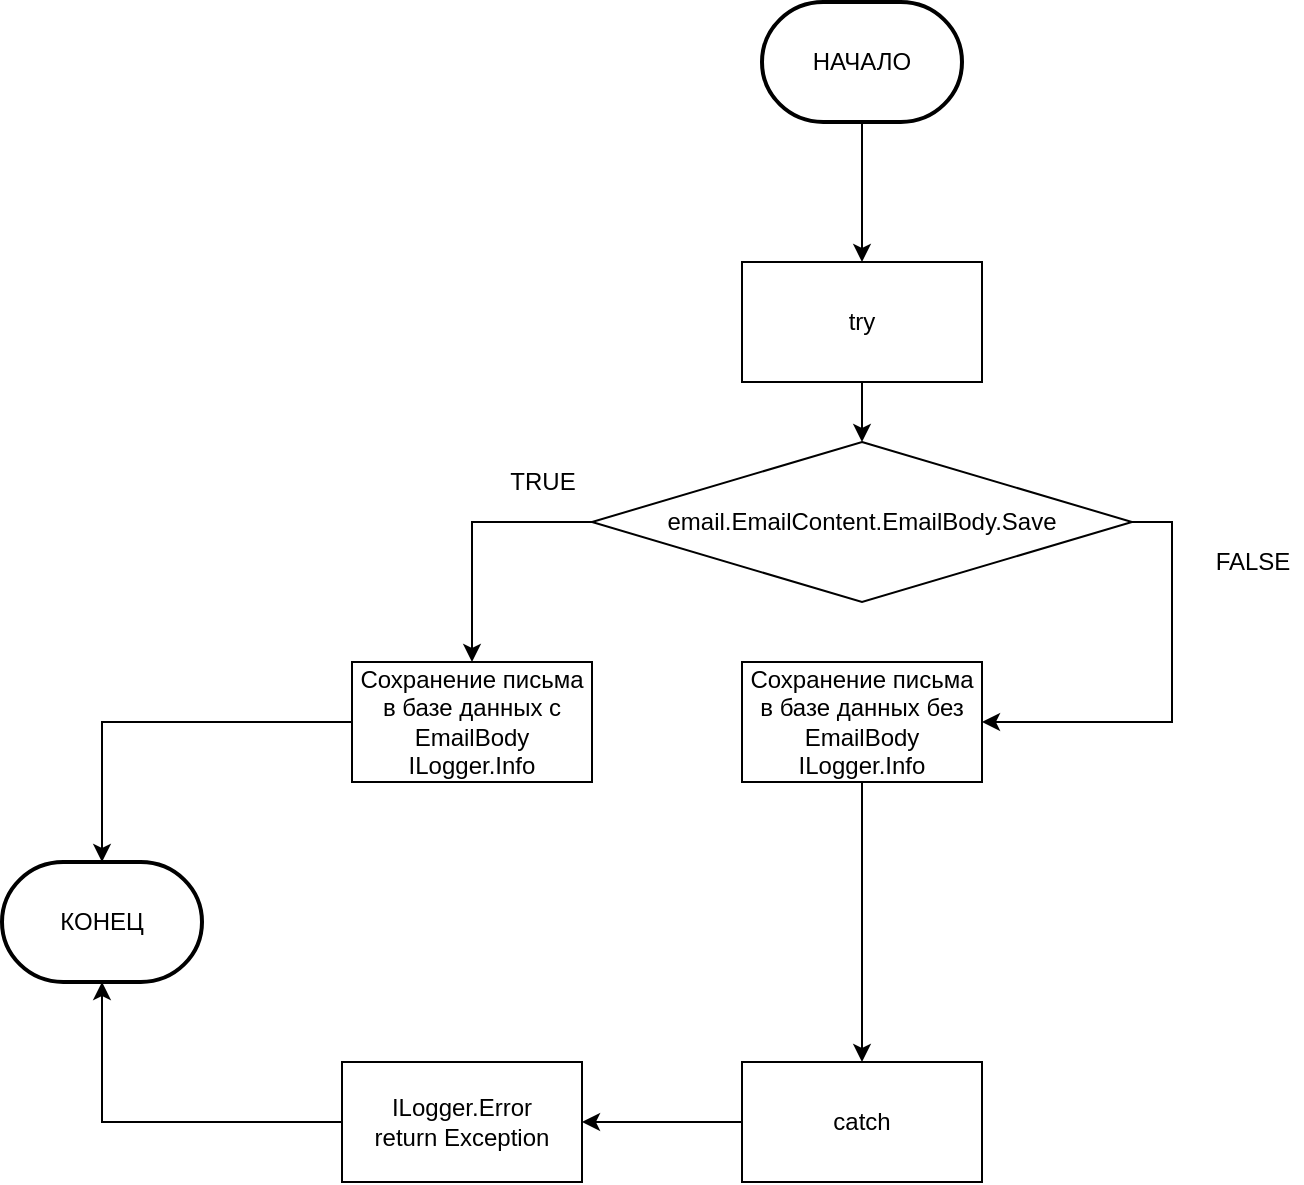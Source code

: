 <mxfile version="13.9.9" type="device"><diagram id="c-FRxgVuWrYZBs8QC0B8" name="Страница 1"><mxGraphModel dx="1679" dy="494" grid="1" gridSize="10" guides="1" tooltips="1" connect="1" arrows="1" fold="1" page="1" pageScale="1" pageWidth="827" pageHeight="1169" math="0" shadow="0"><root><mxCell id="0"/><mxCell id="1" parent="0"/><mxCell id="DSg4kV2XxtrVXXKdeOVg-1" style="edgeStyle=orthogonalEdgeStyle;rounded=0;orthogonalLoop=1;jettySize=auto;html=1;" edge="1" parent="1" source="cHyv8W8MR0t4d3QRtenM-1" target="cHyv8W8MR0t4d3QRtenM-7"><mxGeometry relative="1" as="geometry"/></mxCell><mxCell id="cHyv8W8MR0t4d3QRtenM-1" value="НАЧАЛО" style="strokeWidth=2;html=1;shape=mxgraph.flowchart.terminator;whiteSpace=wrap;" parent="1" vertex="1"><mxGeometry x="330" y="40" width="100" height="60" as="geometry"/></mxCell><mxCell id="cHyv8W8MR0t4d3QRtenM-11" style="edgeStyle=orthogonalEdgeStyle;rounded=0;orthogonalLoop=1;jettySize=auto;html=1;entryX=0.5;entryY=0;entryDx=0;entryDy=0;" parent="1" source="cHyv8W8MR0t4d3QRtenM-5" target="cHyv8W8MR0t4d3QRtenM-10" edge="1"><mxGeometry relative="1" as="geometry"/></mxCell><mxCell id="cHyv8W8MR0t4d3QRtenM-5" value="Сохранение письма в базе данных без EmailBody&lt;br&gt;ILogger.Info" style="rounded=0;whiteSpace=wrap;html=1;" parent="1" vertex="1"><mxGeometry x="320" y="370" width="120" height="60" as="geometry"/></mxCell><mxCell id="DSg4kV2XxtrVXXKdeOVg-3" style="edgeStyle=orthogonalEdgeStyle;rounded=0;orthogonalLoop=1;jettySize=auto;html=1;exitX=0.5;exitY=1;exitDx=0;exitDy=0;" edge="1" parent="1" source="cHyv8W8MR0t4d3QRtenM-7" target="DSg4kV2XxtrVXXKdeOVg-2"><mxGeometry relative="1" as="geometry"/></mxCell><mxCell id="cHyv8W8MR0t4d3QRtenM-7" value="try" style="rounded=0;whiteSpace=wrap;html=1;" parent="1" vertex="1"><mxGeometry x="320" y="170" width="120" height="60" as="geometry"/></mxCell><mxCell id="cHyv8W8MR0t4d3QRtenM-16" style="edgeStyle=orthogonalEdgeStyle;rounded=0;orthogonalLoop=1;jettySize=auto;html=1;entryX=1;entryY=0.5;entryDx=0;entryDy=0;" parent="1" source="cHyv8W8MR0t4d3QRtenM-10" target="cHyv8W8MR0t4d3QRtenM-14" edge="1"><mxGeometry relative="1" as="geometry"/></mxCell><mxCell id="cHyv8W8MR0t4d3QRtenM-10" value="catch" style="rounded=0;whiteSpace=wrap;html=1;" parent="1" vertex="1"><mxGeometry x="320" y="570" width="120" height="60" as="geometry"/></mxCell><mxCell id="DSg4kV2XxtrVXXKdeOVg-9" style="edgeStyle=orthogonalEdgeStyle;rounded=0;orthogonalLoop=1;jettySize=auto;html=1;entryX=0.5;entryY=1;entryDx=0;entryDy=0;entryPerimeter=0;" edge="1" parent="1" source="cHyv8W8MR0t4d3QRtenM-14" target="cHyv8W8MR0t4d3QRtenM-15"><mxGeometry relative="1" as="geometry"/></mxCell><mxCell id="cHyv8W8MR0t4d3QRtenM-14" value="ILogger.Error&lt;br&gt;return Exception" style="rounded=0;whiteSpace=wrap;html=1;" parent="1" vertex="1"><mxGeometry x="120" y="570" width="120" height="60" as="geometry"/></mxCell><mxCell id="cHyv8W8MR0t4d3QRtenM-15" value="КОНЕЦ" style="strokeWidth=2;html=1;shape=mxgraph.flowchart.terminator;whiteSpace=wrap;" parent="1" vertex="1"><mxGeometry x="-50" y="470" width="100" height="60" as="geometry"/></mxCell><mxCell id="DSg4kV2XxtrVXXKdeOVg-4" style="edgeStyle=orthogonalEdgeStyle;rounded=0;orthogonalLoop=1;jettySize=auto;html=1;exitX=1;exitY=0.5;exitDx=0;exitDy=0;entryX=1;entryY=0.5;entryDx=0;entryDy=0;" edge="1" parent="1" source="DSg4kV2XxtrVXXKdeOVg-2" target="cHyv8W8MR0t4d3QRtenM-5"><mxGeometry relative="1" as="geometry"/></mxCell><mxCell id="DSg4kV2XxtrVXXKdeOVg-7" style="edgeStyle=orthogonalEdgeStyle;rounded=0;orthogonalLoop=1;jettySize=auto;html=1;exitX=0;exitY=0.5;exitDx=0;exitDy=0;entryX=0.5;entryY=0;entryDx=0;entryDy=0;" edge="1" parent="1" source="DSg4kV2XxtrVXXKdeOVg-2" target="DSg4kV2XxtrVXXKdeOVg-6"><mxGeometry relative="1" as="geometry"/></mxCell><mxCell id="DSg4kV2XxtrVXXKdeOVg-2" value="email.EmailContent.EmailBody.Save" style="rhombus;whiteSpace=wrap;html=1;" vertex="1" parent="1"><mxGeometry x="245" y="260" width="270" height="80" as="geometry"/></mxCell><mxCell id="DSg4kV2XxtrVXXKdeOVg-5" value="FALSE" style="text;html=1;align=center;verticalAlign=middle;resizable=0;points=[];autosize=1;" vertex="1" parent="1"><mxGeometry x="550" y="310" width="50" height="20" as="geometry"/></mxCell><mxCell id="DSg4kV2XxtrVXXKdeOVg-8" style="edgeStyle=orthogonalEdgeStyle;rounded=0;orthogonalLoop=1;jettySize=auto;html=1;entryX=0.5;entryY=0;entryDx=0;entryDy=0;entryPerimeter=0;" edge="1" parent="1" source="DSg4kV2XxtrVXXKdeOVg-6" target="cHyv8W8MR0t4d3QRtenM-15"><mxGeometry relative="1" as="geometry"/></mxCell><mxCell id="DSg4kV2XxtrVXXKdeOVg-6" value="Сохранение письма в базе данных с EmailBody&lt;br&gt;ILogger.Info" style="rounded=0;whiteSpace=wrap;html=1;" vertex="1" parent="1"><mxGeometry x="125" y="370" width="120" height="60" as="geometry"/></mxCell><mxCell id="DSg4kV2XxtrVXXKdeOVg-10" value="TRUE" style="text;html=1;align=center;verticalAlign=middle;resizable=0;points=[];autosize=1;" vertex="1" parent="1"><mxGeometry x="195" y="270" width="50" height="20" as="geometry"/></mxCell></root></mxGraphModel></diagram></mxfile>